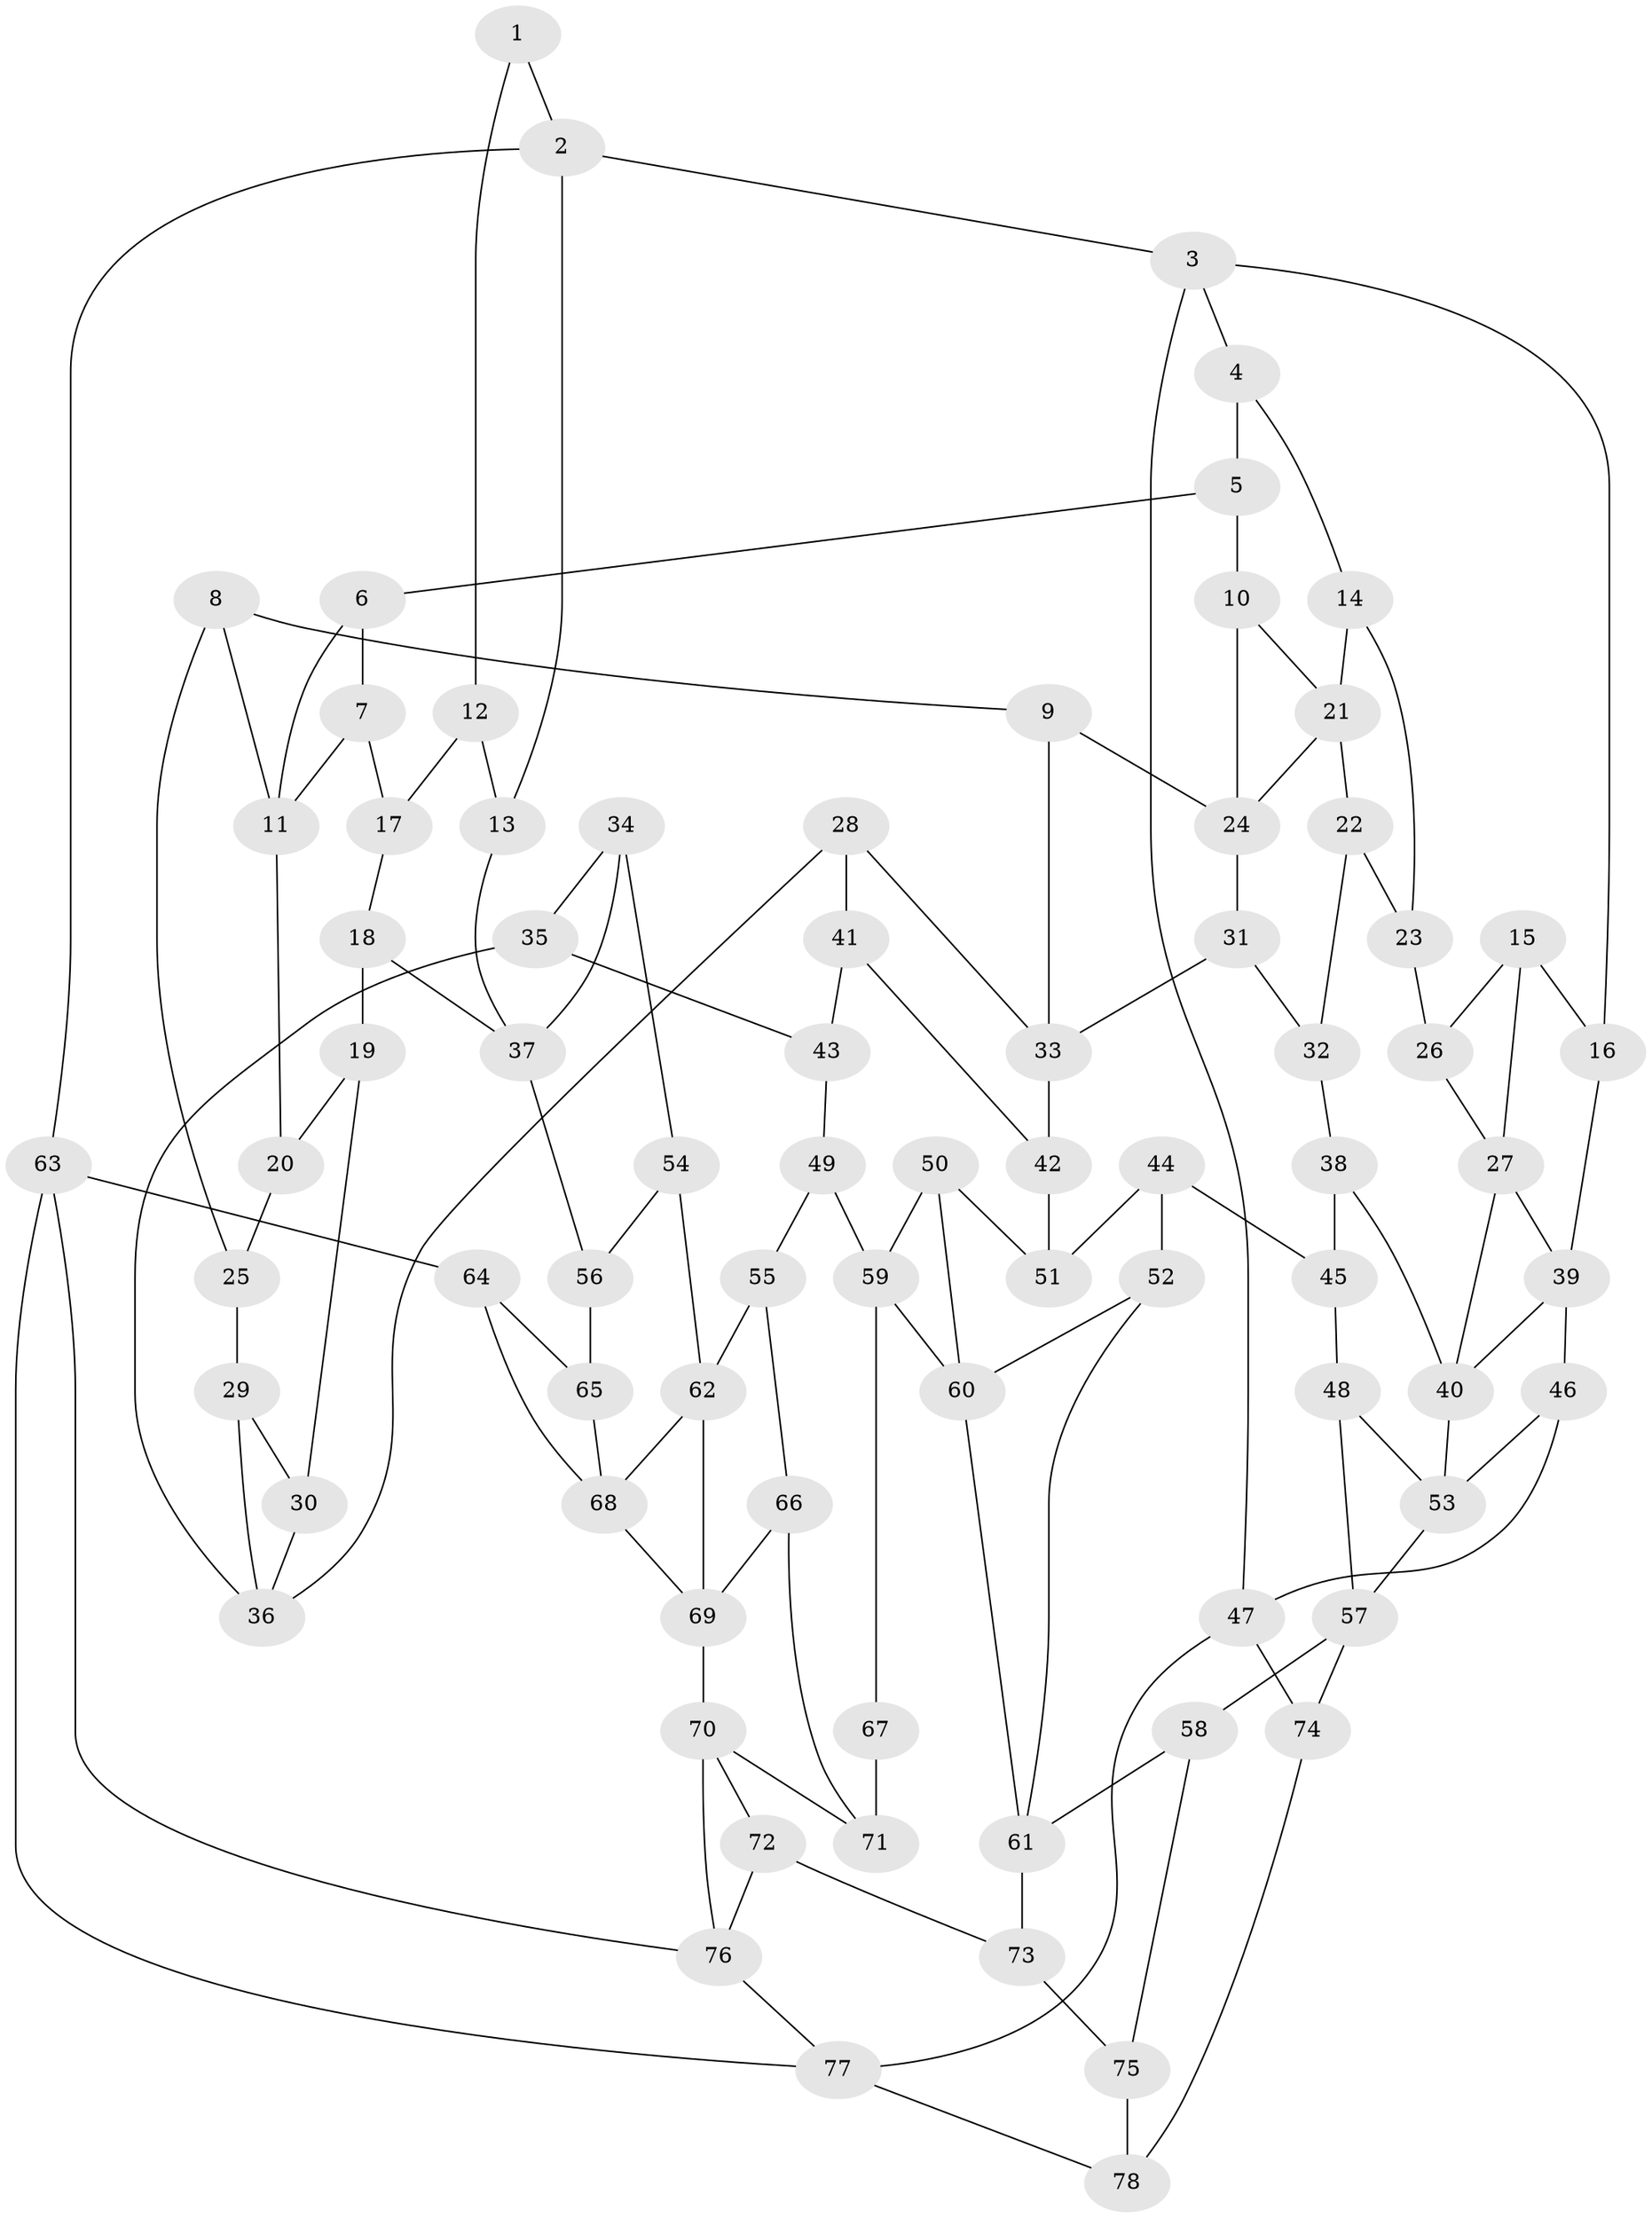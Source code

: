 // original degree distribution, {3: 0.018018018018018018, 6: 0.22522522522522523, 5: 0.5045045045045045, 4: 0.25225225225225223}
// Generated by graph-tools (version 1.1) at 2025/38/03/04/25 23:38:25]
// undirected, 78 vertices, 128 edges
graph export_dot {
  node [color=gray90,style=filled];
  1;
  2;
  3;
  4;
  5;
  6;
  7;
  8;
  9;
  10;
  11;
  12;
  13;
  14;
  15;
  16;
  17;
  18;
  19;
  20;
  21;
  22;
  23;
  24;
  25;
  26;
  27;
  28;
  29;
  30;
  31;
  32;
  33;
  34;
  35;
  36;
  37;
  38;
  39;
  40;
  41;
  42;
  43;
  44;
  45;
  46;
  47;
  48;
  49;
  50;
  51;
  52;
  53;
  54;
  55;
  56;
  57;
  58;
  59;
  60;
  61;
  62;
  63;
  64;
  65;
  66;
  67;
  68;
  69;
  70;
  71;
  72;
  73;
  74;
  75;
  76;
  77;
  78;
  1 -- 2 [weight=1.0];
  1 -- 12 [weight=1.0];
  2 -- 3 [weight=1.0];
  2 -- 13 [weight=1.0];
  2 -- 63 [weight=1.0];
  3 -- 4 [weight=1.0];
  3 -- 16 [weight=1.0];
  3 -- 47 [weight=1.0];
  4 -- 5 [weight=1.0];
  4 -- 14 [weight=1.0];
  5 -- 6 [weight=1.0];
  5 -- 10 [weight=1.0];
  6 -- 7 [weight=1.0];
  6 -- 11 [weight=1.0];
  7 -- 11 [weight=1.0];
  7 -- 17 [weight=1.0];
  8 -- 9 [weight=1.0];
  8 -- 11 [weight=1.0];
  8 -- 25 [weight=1.0];
  9 -- 24 [weight=1.0];
  9 -- 33 [weight=1.0];
  10 -- 21 [weight=1.0];
  10 -- 24 [weight=1.0];
  11 -- 20 [weight=1.0];
  12 -- 13 [weight=1.0];
  12 -- 17 [weight=2.0];
  13 -- 37 [weight=1.0];
  14 -- 21 [weight=1.0];
  14 -- 23 [weight=1.0];
  15 -- 16 [weight=1.0];
  15 -- 26 [weight=1.0];
  15 -- 27 [weight=1.0];
  16 -- 39 [weight=1.0];
  17 -- 18 [weight=1.0];
  18 -- 19 [weight=1.0];
  18 -- 37 [weight=1.0];
  19 -- 20 [weight=1.0];
  19 -- 30 [weight=1.0];
  20 -- 25 [weight=1.0];
  21 -- 22 [weight=1.0];
  21 -- 24 [weight=1.0];
  22 -- 23 [weight=1.0];
  22 -- 32 [weight=1.0];
  23 -- 26 [weight=2.0];
  24 -- 31 [weight=1.0];
  25 -- 29 [weight=2.0];
  26 -- 27 [weight=1.0];
  27 -- 39 [weight=1.0];
  27 -- 40 [weight=1.0];
  28 -- 33 [weight=1.0];
  28 -- 36 [weight=1.0];
  28 -- 41 [weight=1.0];
  29 -- 30 [weight=1.0];
  29 -- 36 [weight=1.0];
  30 -- 36 [weight=1.0];
  31 -- 32 [weight=1.0];
  31 -- 33 [weight=1.0];
  32 -- 38 [weight=1.0];
  33 -- 42 [weight=1.0];
  34 -- 35 [weight=1.0];
  34 -- 37 [weight=1.0];
  34 -- 54 [weight=1.0];
  35 -- 36 [weight=1.0];
  35 -- 43 [weight=1.0];
  37 -- 56 [weight=1.0];
  38 -- 40 [weight=1.0];
  38 -- 45 [weight=1.0];
  39 -- 40 [weight=1.0];
  39 -- 46 [weight=1.0];
  40 -- 53 [weight=1.0];
  41 -- 42 [weight=1.0];
  41 -- 43 [weight=1.0];
  42 -- 51 [weight=2.0];
  43 -- 49 [weight=1.0];
  44 -- 45 [weight=1.0];
  44 -- 51 [weight=1.0];
  44 -- 52 [weight=1.0];
  45 -- 48 [weight=1.0];
  46 -- 47 [weight=1.0];
  46 -- 53 [weight=1.0];
  47 -- 74 [weight=1.0];
  47 -- 77 [weight=1.0];
  48 -- 53 [weight=1.0];
  48 -- 57 [weight=1.0];
  49 -- 55 [weight=1.0];
  49 -- 59 [weight=1.0];
  50 -- 51 [weight=1.0];
  50 -- 59 [weight=1.0];
  50 -- 60 [weight=1.0];
  52 -- 60 [weight=1.0];
  52 -- 61 [weight=1.0];
  53 -- 57 [weight=1.0];
  54 -- 56 [weight=1.0];
  54 -- 62 [weight=1.0];
  55 -- 62 [weight=1.0];
  55 -- 66 [weight=1.0];
  56 -- 65 [weight=2.0];
  57 -- 58 [weight=1.0];
  57 -- 74 [weight=1.0];
  58 -- 61 [weight=1.0];
  58 -- 75 [weight=1.0];
  59 -- 60 [weight=1.0];
  59 -- 67 [weight=1.0];
  60 -- 61 [weight=1.0];
  61 -- 73 [weight=1.0];
  62 -- 68 [weight=1.0];
  62 -- 69 [weight=1.0];
  63 -- 64 [weight=1.0];
  63 -- 76 [weight=1.0];
  63 -- 77 [weight=1.0];
  64 -- 65 [weight=1.0];
  64 -- 68 [weight=1.0];
  65 -- 68 [weight=1.0];
  66 -- 69 [weight=1.0];
  66 -- 71 [weight=1.0];
  67 -- 71 [weight=2.0];
  68 -- 69 [weight=1.0];
  69 -- 70 [weight=1.0];
  70 -- 71 [weight=1.0];
  70 -- 72 [weight=1.0];
  70 -- 76 [weight=1.0];
  72 -- 73 [weight=1.0];
  72 -- 76 [weight=1.0];
  73 -- 75 [weight=1.0];
  74 -- 78 [weight=1.0];
  75 -- 78 [weight=2.0];
  76 -- 77 [weight=1.0];
  77 -- 78 [weight=1.0];
}
